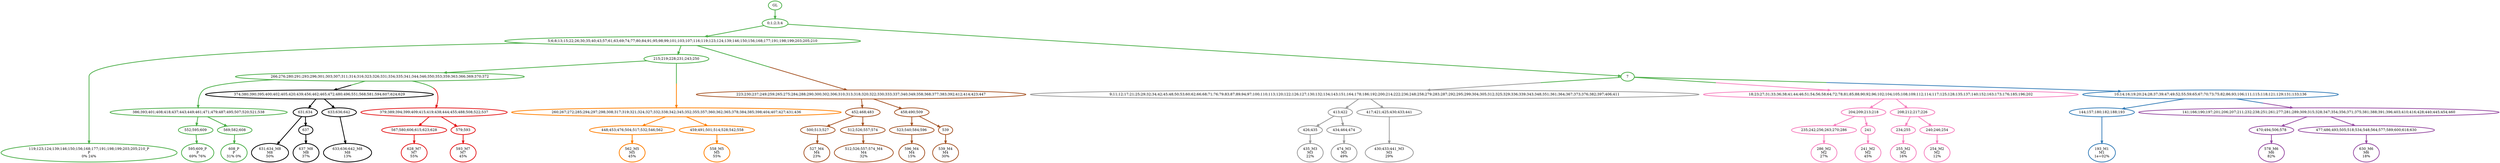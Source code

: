 digraph T {
	{
		rank=same
		63 [penwidth=3,colorscheme=set19,color=3,label="119;123;124;139;146;150;156;168;177;191;198;199;203;205;210_P\nP\n0% 24%"]
		58 [penwidth=3,colorscheme=set19,color=3,label="595;609_P\nP\n69% 76%"]
		56 [penwidth=3,colorscheme=set19,color=3,label="608_P\nP\n31% 0%"]
		53 [penwidth=3,colorscheme=set19,color=2,label="193_M1\nM1\n1e+02%"]
		50 [penwidth=3,colorscheme=set19,color=8,label="286_M2\nM2\n27%"]
		48 [penwidth=3,colorscheme=set19,color=8,label="241_M2\nM2\n45%"]
		45 [penwidth=3,colorscheme=set19,color=8,label="255_M2\nM2\n16%"]
		43 [penwidth=3,colorscheme=set19,color=8,label="254_M2\nM2\n12%"]
		40 [penwidth=3,colorscheme=set19,color=9,label="435_M3\nM3\n22%"]
		38 [penwidth=3,colorscheme=set19,color=9,label="474_M3\nM3\n49%"]
		36 [penwidth=3,colorscheme=set19,color=9,label="430;433;441_M3\nM3\n29%"]
		33 [penwidth=3,colorscheme=set19,color=7,label="527_M4\nM4\n23%"]
		31 [penwidth=3,colorscheme=set19,color=7,label="512;526;557;574_M4\nM4\n32%"]
		28 [penwidth=3,colorscheme=set19,color=7,label="596_M4\nM4\n15%"]
		26 [penwidth=3,colorscheme=set19,color=7,label="539_M4\nM4\n30%"]
		24 [penwidth=3,colorscheme=set19,color=5,label="562_M5\nM5\n45%"]
		22 [penwidth=3,colorscheme=set19,color=5,label="558_M5\nM5\n55%"]
		20 [penwidth=3,colorscheme=set19,color=4,label="578_M6\nM6\n82%"]
		18 [penwidth=3,colorscheme=set19,color=4,label="630_M6\nM6\n18%"]
		16 [penwidth=3,colorscheme=set19,color=1,label="628_M7\nM7\n55%"]
		14 [penwidth=3,colorscheme=set19,color=1,label="593_M7\nM7\n45%"]
		12 [penwidth=3,colorscheme=set19,color=10,label="631;634_M8\nM8\n50%"]
		10 [penwidth=3,colorscheme=set19,color=10,label="637_M8\nM8\n37%"]
		8 [penwidth=3,colorscheme=set19,color=10,label="633;636;642_M8\nM8\n13%"]
	}
	66 [penwidth=3,colorscheme=set19,color=3,label="GL"]
	65 [penwidth=3,colorscheme=set19,color=3,label="0;1;2;3;4"]
	64 [penwidth=3,colorscheme=set19,color=3,label="5;6;8;13;15;22;26;30;35;40;43;57;61;63;69;74;77;80;84;91;95;98;99;101;103;107;116;119;123;124;139;146;150;156;168;177;191;198;199;203;205;210"]
	62 [penwidth=3,colorscheme=set19,color=3,label="215;219;228;231;243;250"]
	61 [penwidth=3,colorscheme=set19,color=3,label="266;276;280;291;293;296;301;303;307;311;314;316;323;326;331;334;335;341;344;346;350;353;359;363;366;369;370;372"]
	60 [penwidth=3,colorscheme=set19,color=3,label="386;393;401;408;418;437;443;449;461;471;479;487;495;507;520;521;538"]
	59 [penwidth=3,colorscheme=set19,color=3,label="552;595;609"]
	57 [penwidth=3,colorscheme=set19,color=3,label="569;582;608"]
	55 [penwidth=3,colorscheme=set19,color=3,label="7"]
	54 [penwidth=3,colorscheme=set19,color=2,label="144;157;180;182;188;193"]
	52 [penwidth=3,colorscheme=set19,color=8,label="204;209;213;218"]
	51 [penwidth=3,colorscheme=set19,color=8,label="235;242;256;263;270;286"]
	49 [penwidth=3,colorscheme=set19,color=8,label="241"]
	47 [penwidth=3,colorscheme=set19,color=8,label="208;212;217;226"]
	46 [penwidth=3,colorscheme=set19,color=8,label="234;255"]
	44 [penwidth=3,colorscheme=set19,color=8,label="240;246;254"]
	42 [penwidth=3,colorscheme=set19,color=9,label="413;422"]
	41 [penwidth=3,colorscheme=set19,color=9,label="426;435"]
	39 [penwidth=3,colorscheme=set19,color=9,label="434;464;474"]
	37 [penwidth=3,colorscheme=set19,color=9,label="417;421;425;430;433;441"]
	35 [penwidth=3,colorscheme=set19,color=7,label="452;468;483"]
	34 [penwidth=3,colorscheme=set19,color=7,label="500;513;527"]
	32 [penwidth=3,colorscheme=set19,color=7,label="512;526;557;574"]
	30 [penwidth=3,colorscheme=set19,color=7,label="458;490;509"]
	29 [penwidth=3,colorscheme=set19,color=7,label="523;540;584;596"]
	27 [penwidth=3,colorscheme=set19,color=7,label="539"]
	25 [penwidth=3,colorscheme=set19,color=5,label="448;453;476;504;517;532;546;562"]
	23 [penwidth=3,colorscheme=set19,color=5,label="459;491;501;514;528;542;558"]
	21 [penwidth=3,colorscheme=set19,color=4,label="470;494;506;578"]
	19 [penwidth=3,colorscheme=set19,color=4,label="477;486;493;505;518;534;548;564;577;589;600;618;630"]
	17 [penwidth=3,colorscheme=set19,color=1,label="567;580;606;615;623;628"]
	15 [penwidth=3,colorscheme=set19,color=1,label="579;593"]
	13 [penwidth=3,colorscheme=set19,color=10,label="631;634"]
	11 [penwidth=3,colorscheme=set19,color=10,label="637"]
	9 [penwidth=3,colorscheme=set19,color=10,label="633;636;642"]
	7 [penwidth=3,colorscheme=set19,color=4,label="141;166;190;197;201;206;207;211;232;238;251;261;277;281;289;309;315;328;347;354;356;371;375;381;388;391;396;403;410;416;428;440;445;454;460"]
	6 [penwidth=3,colorscheme=set19,color=10,label="374;380;390;395;400;402;405;420;439;456;462;465;472;480;496;551;568;581;594;607;624;629"]
	5 [penwidth=3,colorscheme=set19,color=1,label="379;389;394;399;409;415;419;438;444;455;488;508;522;537"]
	4 [penwidth=3,colorscheme=set19,color=5,label="260;267;272;285;294;297;298;308;317;319;321;324;327;332;338;342;345;352;355;357;360;362;365;378;384;385;398;404;407;427;431;436"]
	3 [penwidth=3,colorscheme=set19,color=7,label="223;230;237;249;259;265;275;284;288;290;300;302;306;310;313;318;320;322;330;333;337;340;349;358;368;377;383;392;412;414;423;447"]
	2 [penwidth=3,colorscheme=set19,color=9,label="9;11;12;17;21;25;29;32;34;42;45;48;50;53;60;62;66;68;71;76;79;83;87;89;94;97;100;110;113;120;122;126;127;130;132;134;143;151;164;178;186;192;200;214;222;236;248;258;279;283;287;292;295;299;304;305;312;325;329;336;339;343;348;351;361;364;367;373;376;382;397;406;411"]
	1 [penwidth=3,colorscheme=set19,color=8,label="18;23;27;31;33;36;38;41;44;46;51;54;56;58;64;72;78;81;85;88;90;92;96;102;104;105;108;109;112;114;117;125;128;135;137;140;152;163;173;176;185;196;202"]
	0 [penwidth=3,colorscheme=set19,color=2,label="10;14;16;19;20;24;28;37;39;47;49;52;55;59;65;67;70;73;75;82;86;93;106;111;115;118;121;129;131;133;136"]
	66 -> 65 [penwidth=3,colorscheme=set19,color=3]
	65 -> 55 [penwidth=3,colorscheme=set19,color=3]
	65 -> 64 [penwidth=3,colorscheme=set19,color=3]
	64 -> 63 [penwidth=3,colorscheme=set19,color=3]
	64 -> 62 [penwidth=3,colorscheme=set19,color=3]
	64 -> 3 [penwidth=3,colorscheme=set19,color="3;0.5:7"]
	62 -> 61 [penwidth=3,colorscheme=set19,color=3]
	62 -> 4 [penwidth=3,colorscheme=set19,color="3;0.5:5"]
	61 -> 60 [penwidth=3,colorscheme=set19,color=3]
	61 -> 6 [penwidth=3,colorscheme=set19,color="3;0.5:10"]
	61 -> 5 [penwidth=3,colorscheme=set19,color="3;0.5:1"]
	60 -> 57 [penwidth=3,colorscheme=set19,color=3]
	60 -> 59 [penwidth=3,colorscheme=set19,color=3]
	59 -> 58 [penwidth=3,colorscheme=set19,color=3]
	57 -> 56 [penwidth=3,colorscheme=set19,color=3]
	55 -> 2 [penwidth=3,colorscheme=set19,color="3;0.5:9"]
	55 -> 1 [penwidth=3,colorscheme=set19,color="3;0.5:8"]
	55 -> 0 [penwidth=3,colorscheme=set19,color="3;0.5:2"]
	54 -> 53 [penwidth=3,colorscheme=set19,color=2]
	52 -> 49 [penwidth=3,colorscheme=set19,color=8]
	52 -> 51 [penwidth=3,colorscheme=set19,color=8]
	51 -> 50 [penwidth=3,colorscheme=set19,color=8]
	49 -> 48 [penwidth=3,colorscheme=set19,color=8]
	47 -> 44 [penwidth=3,colorscheme=set19,color=8]
	47 -> 46 [penwidth=3,colorscheme=set19,color=8]
	46 -> 45 [penwidth=3,colorscheme=set19,color=8]
	44 -> 43 [penwidth=3,colorscheme=set19,color=8]
	42 -> 39 [penwidth=3,colorscheme=set19,color=9]
	42 -> 41 [penwidth=3,colorscheme=set19,color=9]
	41 -> 40 [penwidth=3,colorscheme=set19,color=9]
	39 -> 38 [penwidth=3,colorscheme=set19,color=9]
	37 -> 36 [penwidth=3,colorscheme=set19,color=9]
	35 -> 32 [penwidth=3,colorscheme=set19,color=7]
	35 -> 34 [penwidth=3,colorscheme=set19,color=7]
	34 -> 33 [penwidth=3,colorscheme=set19,color=7]
	32 -> 31 [penwidth=3,colorscheme=set19,color=7]
	30 -> 27 [penwidth=3,colorscheme=set19,color=7]
	30 -> 29 [penwidth=3,colorscheme=set19,color=7]
	29 -> 28 [penwidth=3,colorscheme=set19,color=7]
	27 -> 26 [penwidth=3,colorscheme=set19,color=7]
	25 -> 24 [penwidth=3,colorscheme=set19,color=5]
	23 -> 22 [penwidth=3,colorscheme=set19,color=5]
	21 -> 20 [penwidth=3,colorscheme=set19,color=4]
	19 -> 18 [penwidth=3,colorscheme=set19,color=4]
	17 -> 16 [penwidth=3,colorscheme=set19,color=1]
	15 -> 14 [penwidth=3,colorscheme=set19,color=1]
	13 -> 12 [penwidth=3,colorscheme=set19,color=10]
	13 -> 11 [penwidth=3,colorscheme=set19,color=10]
	11 -> 10 [penwidth=3,colorscheme=set19,color=10]
	9 -> 8 [penwidth=3,colorscheme=set19,color=10]
	7 -> 21 [penwidth=3,colorscheme=set19,color=4]
	7 -> 19 [penwidth=3,colorscheme=set19,color=4]
	6 -> 13 [penwidth=3,colorscheme=set19,color=10]
	6 -> 9 [penwidth=3,colorscheme=set19,color=10]
	5 -> 17 [penwidth=3,colorscheme=set19,color=1]
	5 -> 15 [penwidth=3,colorscheme=set19,color=1]
	4 -> 25 [penwidth=3,colorscheme=set19,color=5]
	4 -> 23 [penwidth=3,colorscheme=set19,color=5]
	3 -> 35 [penwidth=3,colorscheme=set19,color=7]
	3 -> 30 [penwidth=3,colorscheme=set19,color=7]
	2 -> 42 [penwidth=3,colorscheme=set19,color=9]
	2 -> 37 [penwidth=3,colorscheme=set19,color=9]
	1 -> 52 [penwidth=3,colorscheme=set19,color=8]
	1 -> 47 [penwidth=3,colorscheme=set19,color=8]
	0 -> 54 [penwidth=3,colorscheme=set19,color=2]
	0 -> 7 [penwidth=3,colorscheme=set19,color="2;0.5:4"]
}
